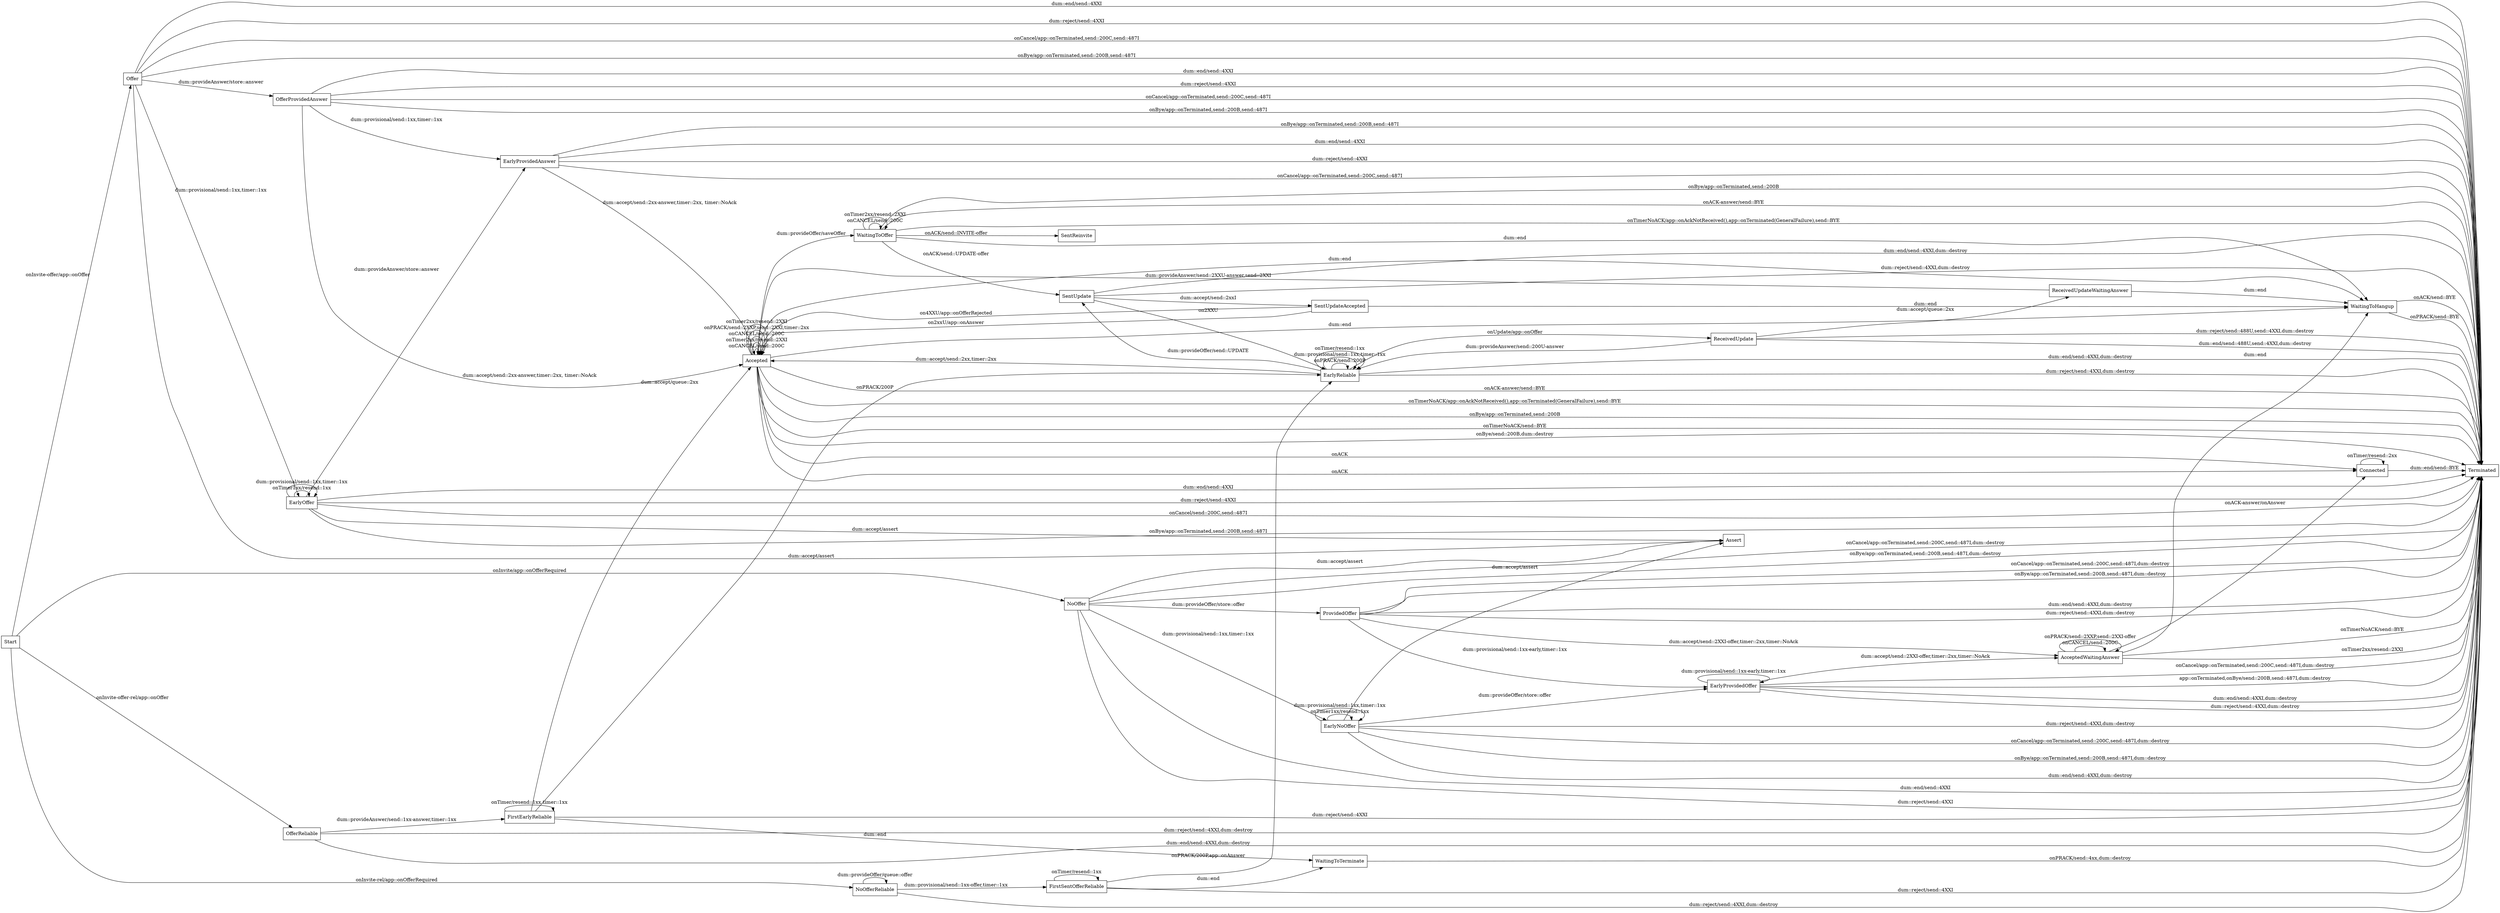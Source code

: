 //  names start with cap are states
//  names start with app:: are appliction handlers
//  names start with dum:: are dum interface to application
//  names start with lower case are actions
//  names start with on are events

digraph UAS {
  rankdir=LR;
  node [shape = box];

  //////////////////////////////////////////
  // UAS - offer in INVITE
  Start -> Offer                                        [ label = "onInvite-offer/app::onOffer" ];

  Offer -> OfferProvidedAnswer                          [ label = "dum::provideAnswer/store::answer" ];
  Offer -> EarlyOffer                                   [ label = "dum::provisional/send::1xx,timer::1xx" ]; // include early-media
  Offer -> Assert                                       [ label = "dum::accept/assert" ];
  Offer -> Terminated                                   [ label = "dum::end/send::4XXI" ];
  Offer -> Terminated                                   [ label = "dum::reject/send::4XXI" ];
  Offer -> Terminated                                   [ label = "onCancel/app::onTerminated,send::200C,send::487I" ]; 
  Offer -> Terminated                                   [ label = "onBye/app::onTerminated,send::200B,send::487I" ]; 

  OfferProvidedAnswer -> Accepted                       [ label = "dum::accept/send::2xx-answer,timer::2xx, timer::NoAck" ];
  OfferProvidedAnswer -> EarlyProvidedAnswer            [ label = "dum::provisional/send::1xx,timer::1xx" ]; // include early-media
  OfferProvidedAnswer -> Terminated                     [ label = "dum::end/send::4XXI" ];
  OfferProvidedAnswer -> Terminated                     [ label = "dum::reject/send::4XXI" ];
  OfferProvidedAnswer -> Terminated                     [ label = "onCancel/app::onTerminated,send::200C,send::487I" ];
  OfferProvidedAnswer -> Terminated                     [ label = "onBye/app::onTerminated,send::200B,send::487I" ]; 

  Accepted -> Connected                                 [ label = "onACK" ];
  Accepted -> Accepted                                  [ label = "onCANCEL/send::200C" ]; 
  Accepted -> Accepted                                  [ label = "onTimer2xx/resend::2XXI" ];
  Accepted -> Terminated                                [ label = "onACK-answer/send::BYE" ];
  Accepted -> Terminated                                [ label = "onTimerNoACK/app::onAckNotReceived(),app::onTerminated(GeneralFailure),send::BYE" ];
  Accepted -> Terminated                                [ label = "onBye/app::onTerminated,send::200B" ]; 
  Accepted -> WaitingToHangup                           [ label = "dum::end" ];
  Accepted -> WaitingToOffer                            [ label = "dum::provideOffer/saveOffer" ];

  WaitingToOffer -> SentUpdate                          [ label = "onACK/send::UPDATE-offer" ]; 
  WaitingToOffer -> SentReinvite                        [ label = "onACK/send::INVITE-offer" ]; 
  WaitingToOffer -> WaitingToOffer                      [ label = "onCANCEL/send::200C" ]; 
  WaitingToOffer -> WaitingToOffer                      [ label = "onTimer2xx/resend::2XXI" ];
  WaitingToOffer -> Terminated                          [ label = "onACK-answer/send::BYE" ];
  WaitingToOffer -> Terminated                          [ label = "onTimerNoACK/app::onAckNotReceived(),app::onTerminated(GeneralFailure),send::BYE" ];
  WaitingToOffer -> Terminated                          [ label = "onBye/app::onTerminated,send::200B" ]; 
  WaitingToOffer -> WaitingToHangup                     [ label = "dum::end" ];

  EarlyOffer -> EarlyOffer                              [ label = "onTimer1xx/resend::1xx" ];
  EarlyOffer -> EarlyOffer                              [ label = "dum::provisional/send::1xx,timer::1xx" ];
  EarlyOffer -> EarlyProvidedAnswer                     [ label = "dum::provideAnswer/store::answer" ];
  EarlyOffer -> Assert                                  [ label = "dum::accept/assert" ];
  EarlyOffer -> Terminated                              [ label = "dum::end/send::4XXI" ];
  EarlyOffer -> Terminated                              [ label = "dum::reject/send::4XXI" ];
  EarlyOffer -> Terminated                              [ label = "onCancel/send::200C,send::487I" ];
  EarlyOffer -> Terminated                              [ label = "onBye/app::onTerminated,send::200B,send::487I" ];

  EarlyProvidedAnswer -> Accepted                       [ label = "dum::accept/send::2xx-answer,timer::2xx, timer::NoAck" ];
  EarlyProvidedAnswer -> Terminated                     [ label = "dum::end/send::4XXI" ];
  EarlyProvidedAnswer -> Terminated                     [ label = "dum::reject/send::4XXI" ];
  EarlyProvidedAnswer -> Terminated                     [ label = "onCancel/app::onTerminated,send::200C,send::487I" ]; 
  EarlyProvidedAnswer -> Terminated                     [ label = "onBye/app::onTerminated,send::200B,send::487I" ]; 
  //////////////////////////////////////////


  //////////////////////////////////////////
  // UAS - no offer in INVITE
  Start -> NoOffer                                      [ label = "onInvite/app::onOfferRequired" ];

  NoOffer -> ProvidedOffer                              [ label = "dum::provideOffer/store::offer" ];
  NoOffer -> EarlyNoOffer                               [ label = "dum::provisional/send::1xx,timer::1xx" ]; // include early-media
  NoOffer -> Assert                                     [ label = "dum::accept/assert" ];
  NoOffer -> Terminated                                 [ label = "dum::end/send::4XXI" ];
  NoOffer -> Terminated                                 [ label = "dum::reject/send::4XXI" ];
  NoOffer -> Terminated                                 [ label = "onCancel/app::onTerminated,send::200C,send::487I,dum::destroy" ]; 
  NoOffer -> Terminated                                 [ label = "onBye/app::onTerminated,send::200B,send::487I,dum::destroy" ]; 

  ProvidedOffer -> EarlyProvidedOffer                   [ label = "dum::provisional/send::1xx-early,timer::1xx" ]; 
  ProvidedOffer -> AcceptedWaitingAnswer                [ label = "dum::accept/send::2XXI-offer,timer::2xx,timer::NoAck" ];
  ProvidedOffer -> Terminated                           [ label = "dum::end/send::4XXI,dum::destroy" ];
  ProvidedOffer -> Terminated                           [ label = "dum::reject/send::4XXI,dum::destroy" ];
  ProvidedOffer -> Terminated                           [ label = "onCancel/app::onTerminated,send::200C,send::487I,dum::destroy" ]; 
  ProvidedOffer -> Terminated                           [ label = "onBye/app::onTerminated,send::200B,send::487I,dum::destroy" ]; 

  EarlyNoOffer -> EarlyNoOffer                          [ label = "onTimer1xx/resend::1xx" ];
  EarlyNoOffer -> EarlyNoOffer                          [ label = "dum::provisional/send::1xx,timer::1xx" ];
  EarlyNoOffer -> EarlyProvidedOffer                    [ label = "dum::provideOffer/store::offer" ];
  EarlyNoOffer -> Assert                                [ label = "dum::accept/assert" ];
  EarlyNoOffer -> Terminated                            [ label = "dum::end/send::4XXI,dum::destroy" ];
  EarlyNoOffer -> Terminated                            [ label = "dum::reject/send::4XXI,dum::destroy" ];
  EarlyNoOffer -> Terminated                            [ label = "onCancel/app::onTerminated,send::200C,send::487I,dum::destroy" ];
  EarlyNoOffer -> Terminated                            [ label = "onBye/app::onTerminated,send::200B,send::487I,dum::destroy" ];

  EarlyProvidedOffer -> EarlyProvidedOffer              [ label = "dum::provisional/send::1xx-early,timer::1xx" ]; 
  EarlyProvidedOffer -> AcceptedWaitingAnswer           [ label = "dum::accept/send::2XXI-offer,timer::2xx,timer::NoAck" ];
  EarlyProvidedOffer -> Terminated                      [ label = "dum::end/send::4XXI,dum::destroy" ];
  EarlyProvidedOffer -> Terminated                      [ label = "dum::reject/send::4XXI,dum::destroy" ];
  EarlyProvidedOffer -> Terminated                      [ label = "onCancel/app::onTerminated,send::200C,send::487I,dum::destroy" ]; 
  EarlyProvidedOffer -> Terminated                      [ label = "app::onTerminated,onBye/send::200B,send::487I,dum::destroy" ]; 

  AcceptedWaitingAnswer -> Connected                    [ label = "onACK-answer/onAnswer" ];
  AcceptedWaitingAnswer -> AcceptedWaitingAnswer        [ label = "onCANCEL/send::200C" ]; 
  AcceptedWaitingAnswer -> AcceptedWaitingAnswer        [ label = "onPRACK/send::2XXP,send::2XXI-offer" ];
  AcceptedWaitingAnswer -> Terminated                   [ label = "onTimer2xx/resend::2XXI" ]; // !jf! destroy?
  AcceptedWaitingAnswer -> Terminated                   [ label = "onTimerNoACK/send::BYE" ];
  AcceptedWaitingAnswer -> WaitingToHangup              [ label = "dum::end" ];
  // reject is not allowed once accepted


  //////////////////////////////////////////


  Start -> OfferReliable                                [ label = "onInvite-offer-rel/app::onOffer" ];
  Start -> NoOfferReliable                              [ label = "onInvite-rel/app::onOfferRequired" ];

  OfferReliable -> FirstEarlyReliable                   [ label = "dum::provideAnswer/send::1xx-answer,timer::1xx" ];
  OfferReliable -> Terminated                           [ label = "dum::end/send::4XXI,dum::destroy" ];
  OfferReliable -> Terminated                           [ label = "dum::reject/send::4XXI,dum::destroy" ];

  NoOfferReliable -> NoOfferReliable                    [ label = "dum::provideOffer/queue::offer" ];
  NoOfferReliable -> FirstSentOfferReliable             [ label = "dum::provisional/send::1xx-offer,timer::1xx" ];
  NoOfferReliable -> Terminated                         [ label = "dum::reject/send::4XXI,dum::destroy" ];

  FirstSentOfferReliable -> FirstSentOfferReliable      [ label = "onTimer/resend::1xx" ];
  FirstSentOfferReliable -> EarlyReliable               [ label = "onPRACK/200P,app::onAnswer" ];
  FirstSentOfferReliable -> WaitingToTerminate          [ label = "dum::end" ];
  FirstSentOfferReliable -> Terminated                  [ label = "dum::reject/send::4XXI" ]; // wait for PRACK/200?

  FirstEarlyReliable -> FirstEarlyReliable              [ label = "onTimer/resend::1xx,timer::1xx" ];
  FirstEarlyReliable -> Accepted                        [ label = "dum::accept/queue::2xx" ];
  FirstEarlyReliable -> EarlyReliable                   [ label = "onPRACK/200P" ];
  FirstEarlyReliable -> WaitingToTerminate              [ label = "dum::end" ];
  FirstEarlyReliable -> Terminated                      [ label = "dum::reject/send::4XXI" ]; // wait for PRACK/200?

  EarlyReliable -> EarlyReliable                        [ label = "onPRACK/send::200P" ];
  EarlyReliable -> EarlyReliable                        [ label = "dum::provisional/send::1xx,timer::1xx" ];
  EarlyReliable -> EarlyReliable                        [ label = "onTimer/resend::1xx" ];
  EarlyReliable -> Accepted                             [ label = "dum::accept/send::2xx,timer::2xx" ];
  EarlyReliable -> ReceivedUpdate                       [ label = "onUpdate/app::onOffer" ];
  EarlyReliable -> SentUpdate                           [ label = "dum::provideOffer/send::UPDATE" ];
  EarlyReliable -> Terminated                           [ label = "dum::end/send::4XXI,dum::destroy" ];
  EarlyReliable -> Terminated                           [ label = "dum::reject/send::4XXI,dum::destroy" ]; 

  Accepted -> Connected                                 [ label = "onACK" ];
  Accepted -> Accepted                                  [ label = "onCANCEL/send::200C" ]; 
  Accepted -> Accepted                                  [ label = "onPRACK/send::2XXP,send::2XXI,timer::2xx" ];
  Accepted -> Accepted                                  [ label = "onTimer2xx/resend::2XXI" ];
  Accepted -> Terminated                                [ label = "onTimerNoACK/send::BYE" ];
  Accepted -> WaitingToHangup                           [ label = "dum::end" ];
  Accepted -> Terminated                                [ label = "onBye/send::200B,dum::destroy" ];
  // reject is not allowed once accepted

  SentUpdate -> SentUpdateAccepted                      [ label = "dum::accept/send::2xxI" ];
  SentUpdate -> EarlyReliable                           [ label = "on2XXU" ];
  SentUpdate -> Terminated                              [ label = "dum::end/send::4XXI,dum::destroy" ];
  SentUpdate -> Terminated                              [ label = "dum::reject/send::4XXI,dum::destroy" ]; 

  SentUpdateAccepted -> Accepted                        [ label = "on2xxU/app::onAnswer" ];
  SentUpdateAccepted -> Accepted                        [ label = "on4XXU/app::onOfferRejected" ];
  SentUpdateAccepted -> WaitingToHangup                 [ label = "dum::end" ];
  // reject is not allowed once accepted

  ReceivedUpdate -> ReceivedUpdateWaitingAnswer         [ label = "dum::accept/queue::2xx" ];
  ReceivedUpdate -> EarlyReliable                       [ label = "dum::provideAnswer/send::200U-answer" ];
  ReceivedUpdate -> Terminated                          [ label = "dum::end/send::488U,send::4XXI,dum::destroy" ];
  ReceivedUpdate -> Terminated                          [ label = "dum::reject/send::488U,send::4XXI,dum::destroy" ]; 

  ReceivedUpdateWaitingAnswer -> Accepted               [ label = "dum::provideAnswer/send::2XXU-answer,send::2XXI" ];
  ReceivedUpdateWaitingAnswer -> WaitingToHangup        [ label = "dum::end" ];
  // reject is not allowed once accepted

  Connected -> Connected                                [ label = "onTimer/resend::2xx" ];
  Connected -> Terminated                               [ label = "dum::end/send::BYE" ];
  // reject is not allowed once accepted

  WaitingToTerminate -> Terminated                      [ label = "onPRACK/send::4xx,dum::destroy" ];
  // reject is not allowed once accepted

  WaitingToHangup -> Terminated                         [ label = "onPRACK/send::BYE" ];
  WaitingToHangup -> Terminated                         [ label = "onACK/send::BYE" ];
  // reject is not allowed once accepted
}
